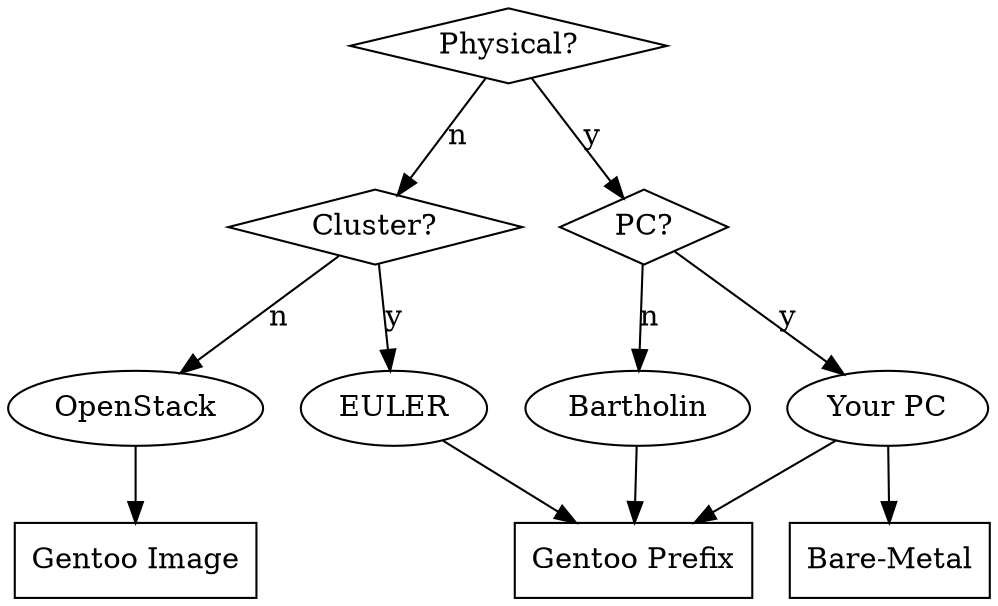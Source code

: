 digraph{
#	splines=ortho;
	node[shape="diamond"]
	phys[label="Physical?"];
	cluster[label="Cluster?"];
	pc[label="PC?"];
	
	
	node[shape="rectangle"];
	img[label="Gentoo Image"];
	prefix[label="Gentoo Prefix"];
	bare[label="Bare-Metal"];
	
	node[shape="ellipse"];
	d_pc[label="Your PC"];
	d_euler[label="EULER"];
	d_ops[label="OpenStack"];
	d_tower[label="Bartholin"];
	
	phys -> cluster[label="n"];
	phys -> pc[label="y"];
	pc -> d_tower[label="n"];
	pc -> d_pc[label="y"];
	d_pc -> prefix;
	d_pc -> bare;
	d_tower -> prefix;
	
	cluster -> d_ops[label="n"];
	cluster -> d_euler[label="y"];
	
	d_ops -> img;
	d_euler -> prefix;
}
